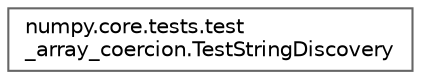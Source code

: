 digraph "Graphical Class Hierarchy"
{
 // LATEX_PDF_SIZE
  bgcolor="transparent";
  edge [fontname=Helvetica,fontsize=10,labelfontname=Helvetica,labelfontsize=10];
  node [fontname=Helvetica,fontsize=10,shape=box,height=0.2,width=0.4];
  rankdir="LR";
  Node0 [id="Node000000",label="numpy.core.tests.test\l_array_coercion.TestStringDiscovery",height=0.2,width=0.4,color="grey40", fillcolor="white", style="filled",URL="$d2/dc1/classnumpy_1_1core_1_1tests_1_1test__array__coercion_1_1TestStringDiscovery.html",tooltip=" "];
}
